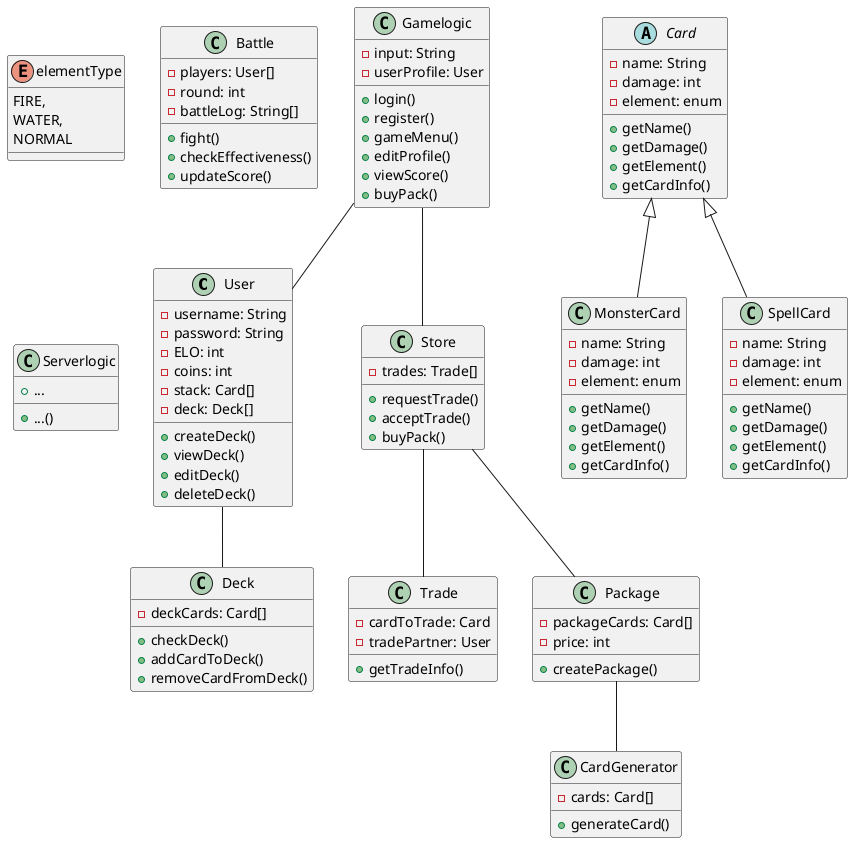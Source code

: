 @startuml
'https://plantuml.com/class-diagram

class User
abstract class Card
enum elementType
class MonsterCard
class SpellCard
class CardGenerator
class Trade
class Package
class Deck
class Store
class Battle
class Gamelogic
class Serverlogic


class User {
    - username: String
    - password: String
    - ELO: int
    - coins: int
    - stack: Card[]
    - deck: Deck[]

    + createDeck()
    + viewDeck()
    + editDeck()
    + deleteDeck()
}


abstract class Card {
    - name: String
    - damage: int
    - element: enum

    + getName()
    + getDamage()
    + getElement()
    + getCardInfo()
}


enum elementType {
    FIRE,
    WATER,
    NORMAL
}


class MonsterCard {
    - name: String
    - damage: int
    - element: enum

    + getName()
    + getDamage()
    + getElement()
    + getCardInfo()
}


class SpellCard {
    - name: String
    - damage: int
    - element: enum

    + getName()
    + getDamage()
    + getElement()
    + getCardInfo()
}


class CardGenerator {
    - cards: Card[]

    + generateCard()
}


class Trade {
    - cardToTrade: Card
    - tradePartner: User

    + getTradeInfo()
}


class Package {
    - packageCards: Card[]
    - price: int

    + createPackage()
}


class Deck {
    - deckCards: Card[]

    + checkDeck()
    + addCardToDeck()
    + removeCardFromDeck()
}


class Store {
    - trades: Trade[]

    + requestTrade()
    + acceptTrade()
    + buyPack()
}


class Battle {
    - players: User[]
    - round: int
    - battleLog: String[]

    + fight()
    + checkEffectiveness()
    + updateScore()
}


class Gamelogic {
    - input: String
    - userProfile: User

    + login()
    + register()
    + gameMenu()
    + editProfile()
    + viewScore()
    + buyPack()
}


class Serverlogic {
    + ...

    + ...()
}


Card <|-- MonsterCard
Card <|-- SpellCard
Gamelogic -- User
Gamelogic -- Store
User -- Deck
Store -- Trade
Store -- Package
Package -- CardGenerator


@enduml